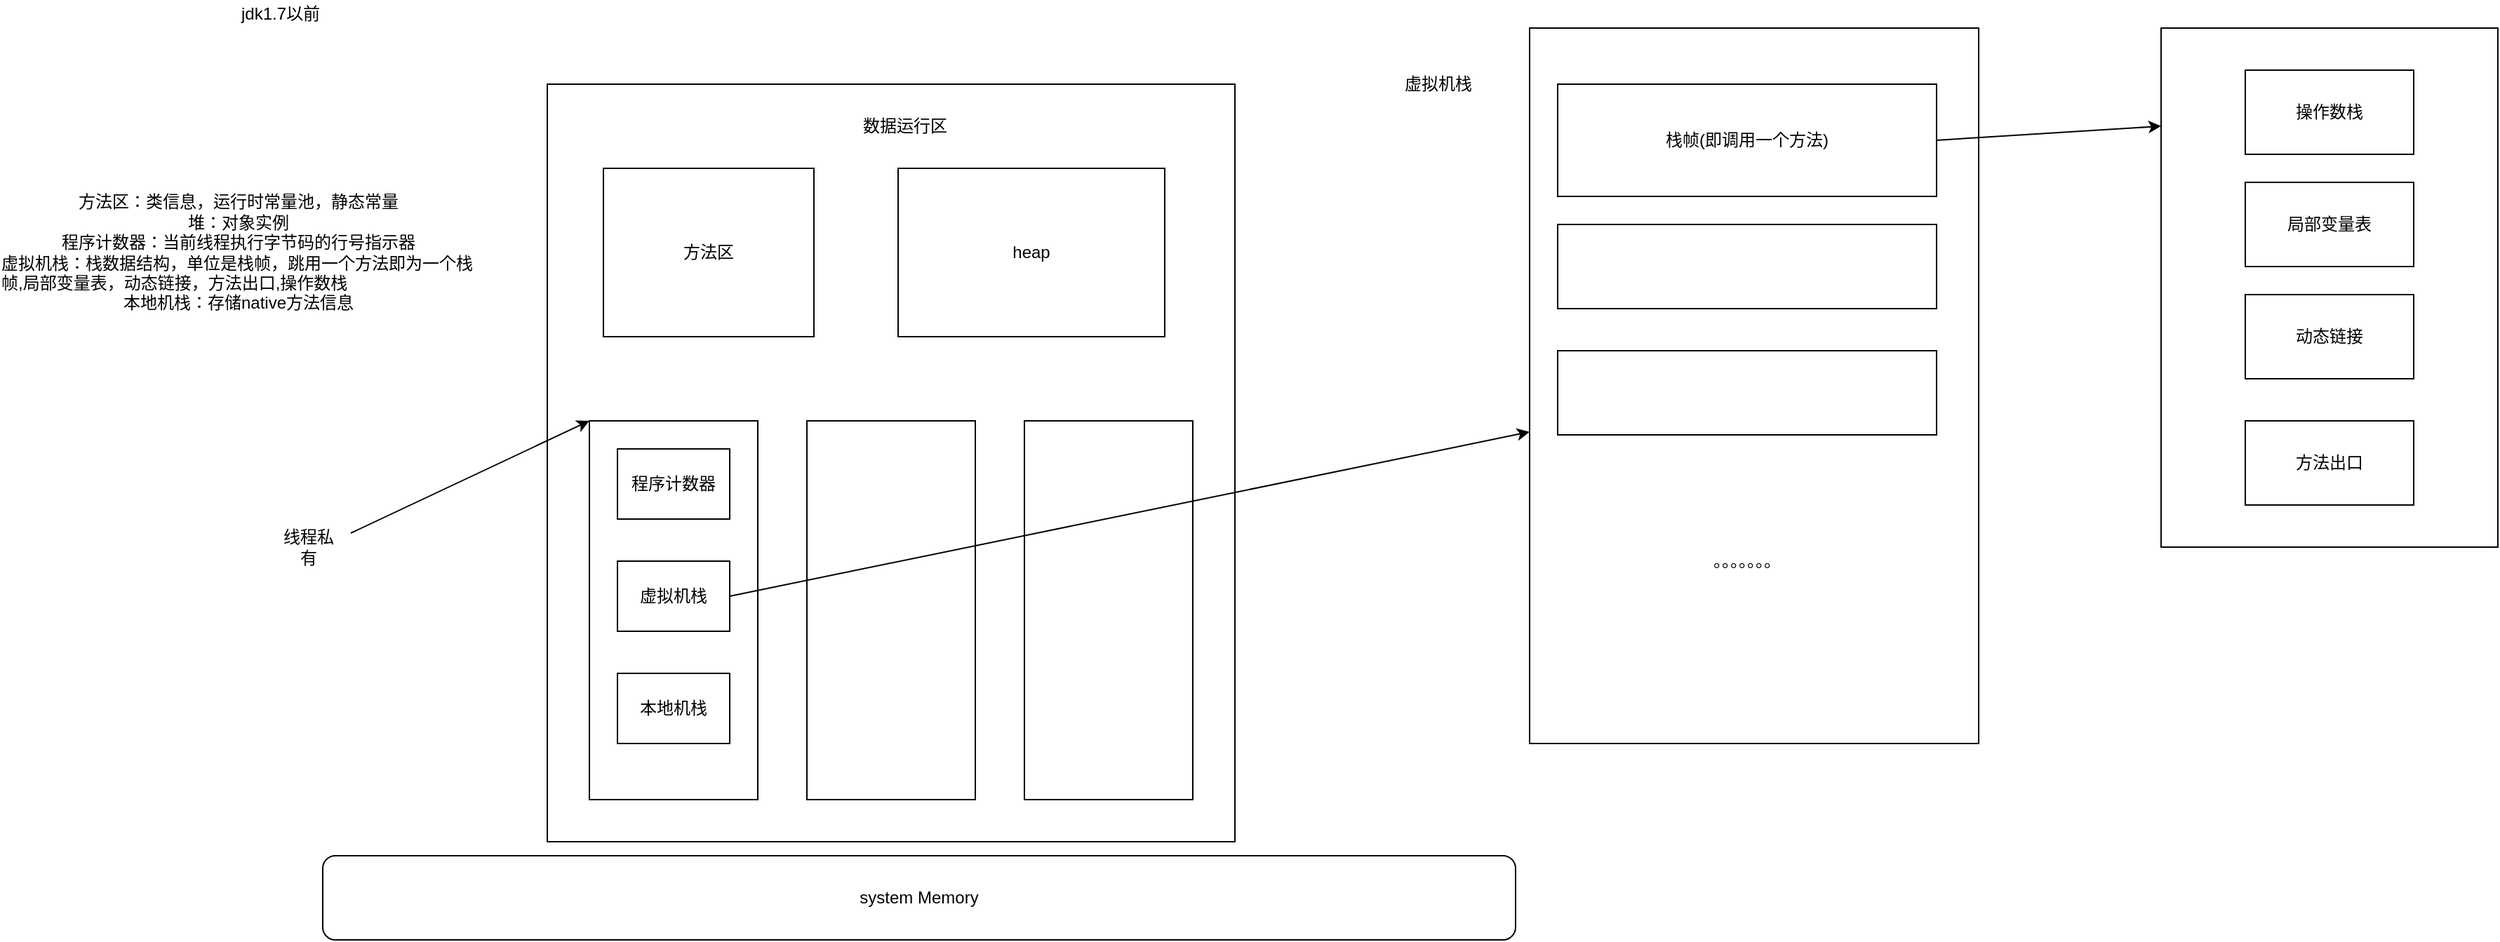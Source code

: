 <mxfile version="12.9.12" type="github"><diagram id="TGOucW651NBp3ooiOdrh" name="Page-1"><mxGraphModel dx="1363" dy="827" grid="1" gridSize="10" guides="1" tooltips="1" connect="1" arrows="1" fold="1" page="1" pageScale="1" pageWidth="10000" pageHeight="10000" math="0" shadow="0"><root><mxCell id="0"/><mxCell id="1" parent="0"/><mxCell id="su36sBQhtIv4aG8bkXMt-3" value="" style="rounded=0;whiteSpace=wrap;html=1;" vertex="1" parent="1"><mxGeometry x="400" y="150" width="490" height="540" as="geometry"/></mxCell><mxCell id="su36sBQhtIv4aG8bkXMt-4" value="system Memory" style="rounded=1;whiteSpace=wrap;html=1;" vertex="1" parent="1"><mxGeometry x="240" y="700" width="850" height="60" as="geometry"/></mxCell><mxCell id="su36sBQhtIv4aG8bkXMt-5" value="jdk1.7以前" style="text;html=1;strokeColor=none;fillColor=none;align=center;verticalAlign=middle;whiteSpace=wrap;rounded=0;" vertex="1" parent="1"><mxGeometry x="170" y="90" width="80" height="20" as="geometry"/></mxCell><mxCell id="su36sBQhtIv4aG8bkXMt-6" value="" style="rounded=0;whiteSpace=wrap;html=1;" vertex="1" parent="1"><mxGeometry x="430" y="390" width="120" height="270" as="geometry"/></mxCell><mxCell id="su36sBQhtIv4aG8bkXMt-7" value="" style="rounded=0;whiteSpace=wrap;html=1;" vertex="1" parent="1"><mxGeometry x="585" y="390" width="120" height="270" as="geometry"/></mxCell><mxCell id="su36sBQhtIv4aG8bkXMt-8" value="" style="rounded=0;whiteSpace=wrap;html=1;" vertex="1" parent="1"><mxGeometry x="740" y="390" width="120" height="270" as="geometry"/></mxCell><mxCell id="su36sBQhtIv4aG8bkXMt-9" value="方法区" style="rounded=0;whiteSpace=wrap;html=1;" vertex="1" parent="1"><mxGeometry x="440" y="210" width="150" height="120" as="geometry"/></mxCell><mxCell id="su36sBQhtIv4aG8bkXMt-10" value="heap" style="rounded=0;whiteSpace=wrap;html=1;" vertex="1" parent="1"><mxGeometry x="650" y="210" width="190" height="120" as="geometry"/></mxCell><mxCell id="su36sBQhtIv4aG8bkXMt-12" value="方法区：类信息，运行时常量池，静态常量&lt;br&gt;堆：对象实例&lt;br&gt;程序计数器：当前线程执行字节码的行号指示器&lt;br&gt;&lt;div style=&quot;text-align: left&quot;&gt;&lt;span&gt;虚拟机栈：栈数据结构，单位是栈帧，跳用一个方法即为一个栈帧,局部变量表，动态链接，方法出口,操作数栈&lt;/span&gt;&lt;/div&gt;本地机栈：存储native方法信息" style="text;html=1;strokeColor=none;fillColor=none;align=center;verticalAlign=middle;whiteSpace=wrap;rounded=0;" vertex="1" parent="1"><mxGeometry x="10" y="150" width="340" height="240" as="geometry"/></mxCell><mxCell id="su36sBQhtIv4aG8bkXMt-13" value="程序计数器" style="rounded=0;whiteSpace=wrap;html=1;" vertex="1" parent="1"><mxGeometry x="450" y="410" width="80" height="50" as="geometry"/></mxCell><mxCell id="su36sBQhtIv4aG8bkXMt-14" value="虚拟机栈" style="rounded=0;whiteSpace=wrap;html=1;" vertex="1" parent="1"><mxGeometry x="450" y="490" width="80" height="50" as="geometry"/></mxCell><mxCell id="su36sBQhtIv4aG8bkXMt-15" value="本地机栈" style="rounded=0;whiteSpace=wrap;html=1;" vertex="1" parent="1"><mxGeometry x="450" y="570" width="80" height="50" as="geometry"/></mxCell><mxCell id="su36sBQhtIv4aG8bkXMt-17" value="" style="endArrow=classic;html=1;entryX=0;entryY=0;entryDx=0;entryDy=0;" edge="1" parent="1" target="su36sBQhtIv4aG8bkXMt-6"><mxGeometry width="50" height="50" relative="1" as="geometry"><mxPoint x="260" y="470" as="sourcePoint"/><mxPoint x="720" y="400" as="targetPoint"/></mxGeometry></mxCell><mxCell id="su36sBQhtIv4aG8bkXMt-18" value="线程私有" style="text;html=1;strokeColor=none;fillColor=none;align=center;verticalAlign=middle;whiteSpace=wrap;rounded=0;" vertex="1" parent="1"><mxGeometry x="210" y="470" width="40" height="20" as="geometry"/></mxCell><mxCell id="su36sBQhtIv4aG8bkXMt-24" value="数据运行区" style="text;html=1;strokeColor=none;fillColor=none;align=center;verticalAlign=middle;whiteSpace=wrap;rounded=0;" vertex="1" parent="1"><mxGeometry x="610" y="170" width="90" height="20" as="geometry"/></mxCell><mxCell id="su36sBQhtIv4aG8bkXMt-25" value="" style="endArrow=classic;html=1;exitX=1;exitY=0.5;exitDx=0;exitDy=0;" edge="1" parent="1" source="su36sBQhtIv4aG8bkXMt-14" target="su36sBQhtIv4aG8bkXMt-26"><mxGeometry width="50" height="50" relative="1" as="geometry"><mxPoint x="880" y="450" as="sourcePoint"/><mxPoint x="1190" y="270" as="targetPoint"/></mxGeometry></mxCell><mxCell id="su36sBQhtIv4aG8bkXMt-26" value="" style="rounded=0;whiteSpace=wrap;html=1;" vertex="1" parent="1"><mxGeometry x="1100" y="110" width="320" height="510" as="geometry"/></mxCell><mxCell id="su36sBQhtIv4aG8bkXMt-27" value="虚拟机栈" style="text;html=1;strokeColor=none;fillColor=none;align=center;verticalAlign=middle;whiteSpace=wrap;rounded=0;" vertex="1" parent="1"><mxGeometry x="1000" y="140" width="70" height="20" as="geometry"/></mxCell><mxCell id="su36sBQhtIv4aG8bkXMt-28" value="栈帧(即调用一个方法)" style="rounded=0;whiteSpace=wrap;html=1;" vertex="1" parent="1"><mxGeometry x="1120" y="150" width="270" height="80" as="geometry"/></mxCell><mxCell id="su36sBQhtIv4aG8bkXMt-29" value="" style="rounded=0;whiteSpace=wrap;html=1;" vertex="1" parent="1"><mxGeometry x="1120" y="340" width="270" height="60" as="geometry"/></mxCell><mxCell id="su36sBQhtIv4aG8bkXMt-30" value="" style="rounded=0;whiteSpace=wrap;html=1;" vertex="1" parent="1"><mxGeometry x="1120" y="250" width="270" height="60" as="geometry"/></mxCell><mxCell id="su36sBQhtIv4aG8bkXMt-31" value="。。。。。。。" style="text;html=1;strokeColor=none;fillColor=none;align=center;verticalAlign=middle;whiteSpace=wrap;rounded=0;" vertex="1" parent="1"><mxGeometry x="1235" y="480" width="40" height="20" as="geometry"/></mxCell><mxCell id="su36sBQhtIv4aG8bkXMt-33" value="" style="endArrow=classic;html=1;entryX=0;entryY=0.189;entryDx=0;entryDy=0;entryPerimeter=0;" edge="1" parent="1" target="su36sBQhtIv4aG8bkXMt-34"><mxGeometry width="50" height="50" relative="1" as="geometry"><mxPoint x="1390" y="190" as="sourcePoint"/><mxPoint x="1570" y="180" as="targetPoint"/></mxGeometry></mxCell><mxCell id="su36sBQhtIv4aG8bkXMt-34" value="" style="rounded=0;whiteSpace=wrap;html=1;" vertex="1" parent="1"><mxGeometry x="1550" y="110" width="240" height="370" as="geometry"/></mxCell><mxCell id="su36sBQhtIv4aG8bkXMt-35" value="操作数栈" style="rounded=0;whiteSpace=wrap;html=1;" vertex="1" parent="1"><mxGeometry x="1610" y="140" width="120" height="60" as="geometry"/></mxCell><mxCell id="su36sBQhtIv4aG8bkXMt-36" value="局部变量表" style="rounded=0;whiteSpace=wrap;html=1;" vertex="1" parent="1"><mxGeometry x="1610" y="220" width="120" height="60" as="geometry"/></mxCell><mxCell id="su36sBQhtIv4aG8bkXMt-37" value="动态链接" style="rounded=0;whiteSpace=wrap;html=1;" vertex="1" parent="1"><mxGeometry x="1610" y="300" width="120" height="60" as="geometry"/></mxCell><mxCell id="su36sBQhtIv4aG8bkXMt-38" value="方法出口" style="rounded=0;whiteSpace=wrap;html=1;" vertex="1" parent="1"><mxGeometry x="1610" y="390" width="120" height="60" as="geometry"/></mxCell></root></mxGraphModel></diagram></mxfile>